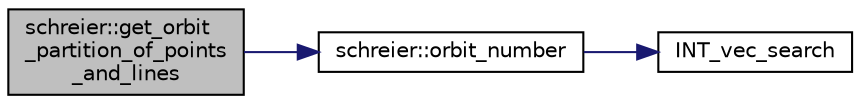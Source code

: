 digraph "schreier::get_orbit_partition_of_points_and_lines"
{
  edge [fontname="Helvetica",fontsize="10",labelfontname="Helvetica",labelfontsize="10"];
  node [fontname="Helvetica",fontsize="10",shape=record];
  rankdir="LR";
  Node1561 [label="schreier::get_orbit\l_partition_of_points\l_and_lines",height=0.2,width=0.4,color="black", fillcolor="grey75", style="filled", fontcolor="black"];
  Node1561 -> Node1562 [color="midnightblue",fontsize="10",style="solid",fontname="Helvetica"];
  Node1562 [label="schreier::orbit_number",height=0.2,width=0.4,color="black", fillcolor="white", style="filled",URL="$d3/dd6/classschreier.html#a65ae0e0466545deba181b987c27feb58"];
  Node1562 -> Node1563 [color="midnightblue",fontsize="10",style="solid",fontname="Helvetica"];
  Node1563 [label="INT_vec_search",height=0.2,width=0.4,color="black", fillcolor="white", style="filled",URL="$d5/de2/foundations_2data__structures_2data__structures_8h.html#ad103ef2316a1f671bdb68fd9cd9ba945"];
}

